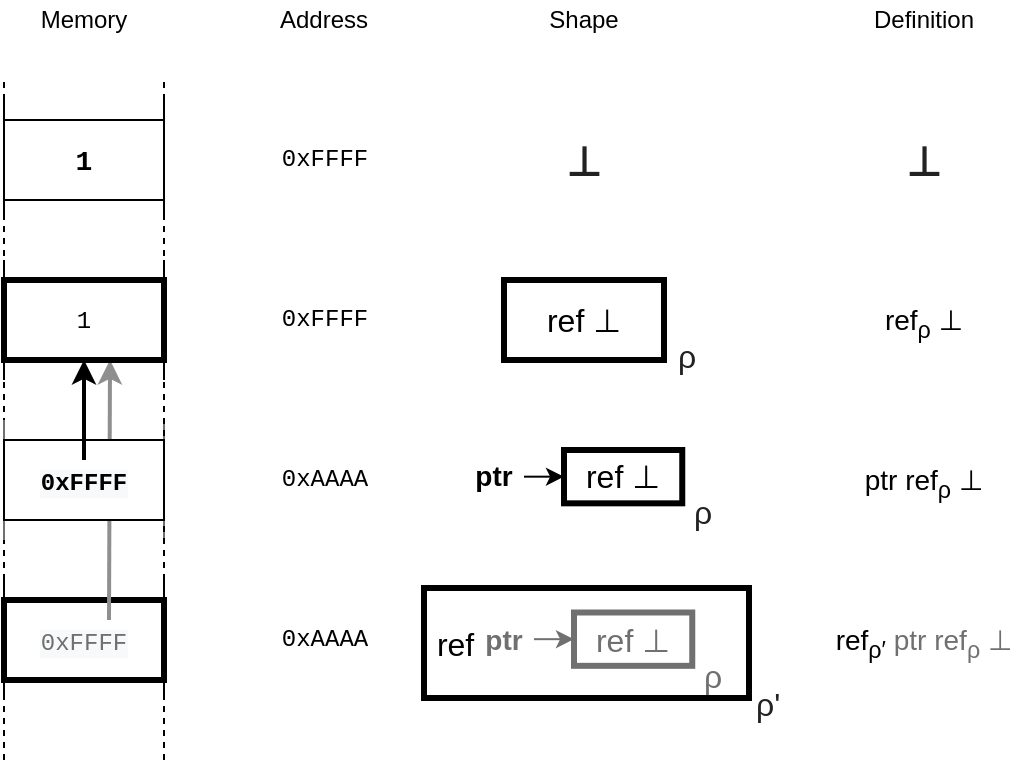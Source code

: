 <mxfile version="12.9.9" type="device"><diagram id="u0ULSSmRiHIU9rgfylCG" name="Page-1"><mxGraphModel dx="946" dy="642" grid="1" gridSize="10" guides="1" tooltips="1" connect="1" arrows="1" fold="1" page="1" pageScale="1" pageWidth="827" pageHeight="1169" math="0" shadow="0"><root><mxCell id="0"/><mxCell id="1" parent="0"/><mxCell id="lljpbg2rsuewka5alX7i-63" value="&lt;div&gt;&amp;nbsp;ref&lt;br&gt;&lt;/div&gt;" style="text;whiteSpace=wrap;html=1;verticalAlign=middle;align=left;fontStyle=0;fontSize=16;strokeColor=#000000;strokeWidth=3;" parent="1" vertex="1"><mxGeometry x="250" y="314" width="162.5" height="55" as="geometry"/></mxCell><mxCell id="lljpbg2rsuewka5alX7i-6" value="Memory" style="text;html=1;strokeColor=none;fillColor=none;align=center;verticalAlign=middle;whiteSpace=wrap;rounded=0;" parent="1" vertex="1"><mxGeometry x="40" y="20" width="80" height="20" as="geometry"/></mxCell><mxCell id="lljpbg2rsuewka5alX7i-7" value="Address" style="text;html=1;strokeColor=none;fillColor=none;align=center;verticalAlign=middle;whiteSpace=wrap;rounded=0;" parent="1" vertex="1"><mxGeometry x="160" y="20" width="80" height="20" as="geometry"/></mxCell><mxCell id="lljpbg2rsuewka5alX7i-8" value="0xFFFF" style="text;html=1;align=center;verticalAlign=middle;resizable=0;points=[];autosize=1;fontFamily=Courier New;fontStyle=0" parent="1" vertex="1"><mxGeometry x="170" y="90" width="60" height="20" as="geometry"/></mxCell><mxCell id="lljpbg2rsuewka5alX7i-9" value="Shape" style="text;html=1;strokeColor=none;fillColor=none;align=center;verticalAlign=middle;whiteSpace=wrap;rounded=0;" parent="1" vertex="1"><mxGeometry x="290" y="20" width="80" height="20" as="geometry"/></mxCell><mxCell id="lljpbg2rsuewka5alX7i-11" value="&lt;div style=&quot;font-size: 20px;&quot;&gt;&lt;span style=&quot;color: rgb(34, 34, 34); font-family: arial, sans-serif; text-align: left; background-color: rgb(255, 255, 255); font-size: 20px;&quot;&gt;⊥&lt;/span&gt;&lt;br style=&quot;font-size: 20px;&quot;&gt;&lt;/div&gt;" style="text;whiteSpace=wrap;html=1;verticalAlign=middle;align=center;fontStyle=1;fontSize=20;" parent="1" vertex="1"><mxGeometry x="310" y="85" width="40" height="30" as="geometry"/></mxCell><mxCell id="lljpbg2rsuewka5alX7i-17" value="" style="endArrow=none;dashed=1;html=1;fontSize=16;" parent="1" edge="1"><mxGeometry width="50" height="50" relative="1" as="geometry"><mxPoint x="40" y="400" as="sourcePoint"/><mxPoint x="40" y="60" as="targetPoint"/></mxGeometry></mxCell><mxCell id="lljpbg2rsuewka5alX7i-20" value="0xFFFF" style="text;html=1;align=center;verticalAlign=middle;resizable=0;points=[];autosize=1;fontFamily=Courier New;fontStyle=0" parent="1" vertex="1"><mxGeometry x="170" y="170" width="60" height="20" as="geometry"/></mxCell><mxCell id="lljpbg2rsuewka5alX7i-21" value="&lt;div&gt;ref ⊥&lt;br&gt;&lt;/div&gt;" style="text;whiteSpace=wrap;html=1;verticalAlign=middle;align=center;fontStyle=0;fontSize=16;strokeColor=#000000;strokeWidth=3;" parent="1" vertex="1"><mxGeometry x="290" y="160" width="80" height="40" as="geometry"/></mxCell><mxCell id="lljpbg2rsuewka5alX7i-22" value="&lt;div&gt;&lt;span style=&quot;caret-color: rgb(34, 34, 34); color: rgb(34, 34, 34); font-family: arial, sans-serif; font-size: 16px; font-style: normal; font-variant-caps: normal; font-weight: normal; letter-spacing: normal; text-align: left; text-indent: 0px; text-transform: none; word-spacing: 0px; text-size-adjust: auto; -webkit-text-stroke-width: 0px; background-color: rgb(255, 255, 255); text-decoration: none; float: none; display: inline !important;&quot;&gt;ρ&lt;/span&gt;&lt;/div&gt;" style="text;whiteSpace=wrap;html=1;fontSize=20;fontFamily=Courier New;" parent="1" vertex="1"><mxGeometry x="375" y="180" width="30" height="40" as="geometry"/></mxCell><mxCell id="lljpbg2rsuewka5alX7i-2" value="&lt;font face=&quot;Courier New&quot; style=&quot;font-size: 14px;&quot;&gt;1&lt;/font&gt;" style="rounded=0;whiteSpace=wrap;html=1;fontStyle=1;fontSize=14;" parent="1" vertex="1"><mxGeometry x="40" y="80" width="80" height="40" as="geometry"/></mxCell><mxCell id="lljpbg2rsuewka5alX7i-3" value="" style="endArrow=none;html=1;" parent="1" edge="1"><mxGeometry width="50" height="50" relative="1" as="geometry"><mxPoint x="120" y="130" as="sourcePoint"/><mxPoint x="120" y="70" as="targetPoint"/></mxGeometry></mxCell><mxCell id="lljpbg2rsuewka5alX7i-5" value="" style="endArrow=none;html=1;" parent="1" edge="1"><mxGeometry width="50" height="50" relative="1" as="geometry"><mxPoint x="40" y="130" as="sourcePoint"/><mxPoint x="40" y="70" as="targetPoint"/></mxGeometry></mxCell><mxCell id="lljpbg2rsuewka5alX7i-25" value="" style="endArrow=none;html=1;strokeColor=#707070;" parent="1" edge="1"><mxGeometry width="50" height="50" relative="1" as="geometry"><mxPoint x="120" y="290" as="sourcePoint"/><mxPoint x="120" y="230" as="targetPoint"/></mxGeometry></mxCell><mxCell id="lljpbg2rsuewka5alX7i-26" value="" style="endArrow=none;html=1;strokeColor=#707070;" parent="1" edge="1"><mxGeometry width="50" height="50" relative="1" as="geometry"><mxPoint x="40" y="290" as="sourcePoint"/><mxPoint x="40" y="230" as="targetPoint"/></mxGeometry></mxCell><mxCell id="lljpbg2rsuewka5alX7i-29" value="&lt;div style=&quot;font-size: 20px;&quot;&gt;&lt;span style=&quot;color: rgb(34, 34, 34); font-family: arial, sans-serif; text-align: left; background-color: rgb(255, 255, 255); font-size: 20px;&quot;&gt;⊥&lt;/span&gt;&lt;br style=&quot;font-size: 20px;&quot;&gt;&lt;/div&gt;" style="text;whiteSpace=wrap;html=1;verticalAlign=middle;align=center;fontStyle=1;fontSize=20;" parent="1" vertex="1"><mxGeometry x="480" y="85" width="40" height="30" as="geometry"/></mxCell><mxCell id="lljpbg2rsuewka5alX7i-30" value="ptr ref&lt;sub&gt;ρ&lt;/sub&gt; ⊥" style="text;whiteSpace=wrap;html=1;fontSize=14;fontFamily=Helvetica;align=center;" parent="1" vertex="1"><mxGeometry x="465" y="245" width="70" height="30" as="geometry"/></mxCell><mxCell id="lljpbg2rsuewka5alX7i-32" value="ref&lt;sub&gt;ρ&lt;/sub&gt; ⊥" style="text;whiteSpace=wrap;html=1;fontSize=14;fontFamily=Helvetica;align=center;" parent="1" vertex="1"><mxGeometry x="470" y="165" width="60" height="30" as="geometry"/></mxCell><mxCell id="lljpbg2rsuewka5alX7i-34" value="0xAAAA" style="text;html=1;align=center;verticalAlign=middle;resizable=0;points=[];autosize=1;fontFamily=Courier New;fontStyle=0" parent="1" vertex="1"><mxGeometry x="170" y="250" width="60" height="20" as="geometry"/></mxCell><mxCell id="lljpbg2rsuewka5alX7i-39" value="" style="group;fontColor=#707070;fillColor=#ffffff;" parent="1" vertex="1" connectable="0"><mxGeometry x="40" y="310" width="80" height="60" as="geometry"/></mxCell><mxCell id="lljpbg2rsuewka5alX7i-35" value="" style="rounded=0;whiteSpace=wrap;html=1;fontStyle=1;strokeWidth=3;strokeColor=#000000;fontColor=#707070;" parent="lljpbg2rsuewka5alX7i-39" vertex="1"><mxGeometry y="10" width="80" height="40" as="geometry"/></mxCell><mxCell id="lljpbg2rsuewka5alX7i-36" value="" style="endArrow=none;html=1;strokeColor=#000000;" parent="lljpbg2rsuewka5alX7i-39" edge="1"><mxGeometry width="50" height="50" relative="1" as="geometry"><mxPoint x="80" y="60" as="sourcePoint"/><mxPoint x="80" as="targetPoint"/></mxGeometry></mxCell><mxCell id="lljpbg2rsuewka5alX7i-37" value="" style="endArrow=none;html=1;strokeColor=#000000;" parent="lljpbg2rsuewka5alX7i-39" edge="1"><mxGeometry width="50" height="50" relative="1" as="geometry"><mxPoint y="60" as="sourcePoint"/><mxPoint as="targetPoint"/></mxGeometry></mxCell><mxCell id="lljpbg2rsuewka5alX7i-67" value="&lt;div&gt;&lt;span style=&quot;font-family: &amp;quot;courier new&amp;quot;; font-size: 12px; font-style: normal; font-weight: 400; letter-spacing: normal; text-align: center; text-indent: 0px; text-transform: none; word-spacing: 0px; background-color: rgb(248, 249, 250); float: none; display: inline;&quot;&gt;0xFFFF&lt;/span&gt;&lt;/div&gt;" style="text;html=1;strokeColor=none;fillColor=none;align=center;verticalAlign=middle;whiteSpace=wrap;rounded=0;fontFamily=Helvetica;fontSize=14;fontColor=#707070;" parent="lljpbg2rsuewka5alX7i-39" vertex="1"><mxGeometry x="15" y="20" width="50" height="20" as="geometry"/></mxCell><mxCell id="lljpbg2rsuewka5alX7i-41" value="ref&lt;sub&gt;ρ′&lt;/sub&gt; &lt;font color=&quot;#707070&quot;&gt;ptr ref&lt;sub&gt;ρ&lt;/sub&gt; ⊥&lt;/font&gt;" style="text;whiteSpace=wrap;html=1;fontSize=14;fontFamily=Helvetica;align=center;" parent="1" vertex="1"><mxGeometry x="450" y="325" width="100" height="30" as="geometry"/></mxCell><mxCell id="lljpbg2rsuewka5alX7i-44" value="" style="group" parent="1" vertex="1" connectable="0"><mxGeometry x="320" y="245" width="85" height="40" as="geometry"/></mxCell><mxCell id="lljpbg2rsuewka5alX7i-42" value="&lt;div&gt;ref ⊥&lt;br&gt;&lt;/div&gt;" style="text;whiteSpace=wrap;html=1;verticalAlign=middle;align=center;fontStyle=0;fontSize=16;strokeColor=#000000;strokeWidth=3;" parent="lljpbg2rsuewka5alX7i-44" vertex="1"><mxGeometry width="59.13" height="26.667" as="geometry"/></mxCell><mxCell id="lljpbg2rsuewka5alX7i-43" value="&lt;div&gt;&lt;span style=&quot;caret-color: rgb(34, 34, 34); color: rgb(34, 34, 34); font-family: arial, sans-serif; font-size: 16px; font-style: normal; font-variant-caps: normal; font-weight: normal; letter-spacing: normal; text-align: left; text-indent: 0px; text-transform: none; word-spacing: 0px; text-size-adjust: auto; -webkit-text-stroke-width: 0px; background-color: rgb(255, 255, 255); text-decoration: none; float: none; display: inline !important;&quot;&gt;ρ&lt;/span&gt;&lt;/div&gt;" style="text;whiteSpace=wrap;html=1;fontSize=20;fontFamily=Courier New;" parent="lljpbg2rsuewka5alX7i-44" vertex="1"><mxGeometry x="62.826" y="13.333" width="22.174" height="26.667" as="geometry"/></mxCell><mxCell id="lljpbg2rsuewka5alX7i-49" style="orthogonalLoop=1;jettySize=auto;html=1;exitX=1;exitY=0.5;exitDx=0;exitDy=0;entryX=0;entryY=0.5;entryDx=0;entryDy=0;strokeColor=#000000;strokeWidth=1;fontFamily=Helvetica;fontSize=14;" parent="1" source="lljpbg2rsuewka5alX7i-46" target="lljpbg2rsuewka5alX7i-42" edge="1"><mxGeometry relative="1" as="geometry"/></mxCell><mxCell id="lljpbg2rsuewka5alX7i-46" value="&lt;span&gt;ptr&lt;/span&gt;" style="text;html=1;strokeColor=none;fillColor=none;align=center;verticalAlign=middle;whiteSpace=wrap;rounded=0;fontFamily=Helvetica;fontSize=14;fontStyle=1" parent="1" vertex="1"><mxGeometry x="270" y="243.75" width="30" height="29.17" as="geometry"/></mxCell><mxCell id="lljpbg2rsuewka5alX7i-65" value="0xAAAA" style="text;html=1;align=center;verticalAlign=middle;resizable=0;points=[];autosize=1;fontFamily=Courier New;fontStyle=0" parent="1" vertex="1"><mxGeometry x="170" y="330" width="60" height="20" as="geometry"/></mxCell><mxCell id="lljpbg2rsuewka5alX7i-68" style="edgeStyle=none;orthogonalLoop=1;jettySize=auto;html=1;exitX=0.75;exitY=0;exitDx=0;exitDy=0;strokeColor=#8F8F8F;strokeWidth=2;fontFamily=Helvetica;fontSize=14;fontColor=#707070;rounded=0;" parent="1" source="lljpbg2rsuewka5alX7i-67" edge="1"><mxGeometry relative="1" as="geometry"><mxPoint x="93" y="200" as="targetPoint"/><Array as="points"/><mxPoint x="105" y="340" as="sourcePoint"/></mxGeometry></mxCell><mxCell id="lljpbg2rsuewka5alX7i-69" value="Definition" style="text;html=1;strokeColor=none;fillColor=none;align=center;verticalAlign=middle;whiteSpace=wrap;rounded=0;" parent="1" vertex="1"><mxGeometry x="460" y="20" width="80" height="20" as="geometry"/></mxCell><mxCell id="lljpbg2rsuewka5alX7i-62" value="" style="group;fontColor=#707070;strokeColor=none;" parent="1" vertex="1" connectable="0"><mxGeometry x="275" y="325" width="161.67" height="55.84" as="geometry"/></mxCell><mxCell id="lljpbg2rsuewka5alX7i-57" value="" style="group;fontColor=#707070;" parent="lljpbg2rsuewka5alX7i-62" vertex="1" connectable="0"><mxGeometry x="50" y="1.25" width="85" height="40" as="geometry"/></mxCell><mxCell id="lljpbg2rsuewka5alX7i-58" value="&lt;div&gt;ref ⊥&lt;br&gt;&lt;/div&gt;" style="text;whiteSpace=wrap;html=1;verticalAlign=middle;align=center;fontStyle=0;fontSize=16;strokeColor=#707070;strokeWidth=3;fontColor=#707070;" parent="lljpbg2rsuewka5alX7i-57" vertex="1"><mxGeometry width="59.13" height="26.667" as="geometry"/></mxCell><mxCell id="lljpbg2rsuewka5alX7i-59" value="&lt;div&gt;&lt;span style=&quot;caret-color: rgb(34, 34, 34); font-family: arial, sans-serif; font-size: 16px; font-style: normal; font-variant-caps: normal; font-weight: normal; letter-spacing: normal; text-align: left; text-indent: 0px; text-transform: none; word-spacing: 0px; text-size-adjust: auto; -webkit-text-stroke-width: 0px; text-decoration: none; float: none; display: inline !important;&quot;&gt;ρ&lt;/span&gt;&lt;/div&gt;" style="text;whiteSpace=wrap;html=1;fontSize=20;fontFamily=Courier New;labelBackgroundColor=none;fontColor=#707070;" parent="lljpbg2rsuewka5alX7i-57" vertex="1"><mxGeometry x="62.826" y="13.333" width="22.174" height="26.667" as="geometry"/></mxCell><mxCell id="lljpbg2rsuewka5alX7i-60" style="orthogonalLoop=1;jettySize=auto;html=1;exitX=1;exitY=0.5;exitDx=0;exitDy=0;entryX=0;entryY=0.5;entryDx=0;entryDy=0;strokeColor=#707070;strokeWidth=1;fontFamily=Helvetica;fontSize=14;" parent="lljpbg2rsuewka5alX7i-62" source="lljpbg2rsuewka5alX7i-61" target="lljpbg2rsuewka5alX7i-58" edge="1"><mxGeometry relative="1" as="geometry"/></mxCell><mxCell id="lljpbg2rsuewka5alX7i-61" value="&lt;span&gt;ptr&lt;/span&gt;" style="text;html=1;strokeColor=none;fillColor=none;align=center;verticalAlign=middle;whiteSpace=wrap;rounded=0;fontFamily=Helvetica;fontSize=14;fontStyle=1;fontColor=#707070;" parent="lljpbg2rsuewka5alX7i-62" vertex="1"><mxGeometry width="30" height="29.17" as="geometry"/></mxCell><mxCell id="lljpbg2rsuewka5alX7i-64" value="&lt;div&gt;&lt;span style=&quot;color: rgb(34 , 34 , 34) ; font-family: &amp;#34;arial&amp;#34; , sans-serif ; font-size: 16px ; font-style: normal ; font-weight: normal ; letter-spacing: normal ; text-align: left ; text-indent: 0px ; text-transform: none ; word-spacing: 0px ; background-color: rgb(255 , 255 , 255) ; text-decoration: none ; float: none ; display: inline&quot;&gt;ρ'&lt;/span&gt;&lt;/div&gt;" style="text;whiteSpace=wrap;html=1;fontSize=20;fontFamily=Courier New;" parent="lljpbg2rsuewka5alX7i-62" vertex="1"><mxGeometry x="139.496" y="29.173" width="22.174" height="26.667" as="geometry"/></mxCell><mxCell id="lljpbg2rsuewka5alX7i-18" value="" style="endArrow=none;dashed=1;html=1;fontSize=16;" parent="1" edge="1"><mxGeometry width="50" height="50" relative="1" as="geometry"><mxPoint x="120" y="400" as="sourcePoint"/><mxPoint x="120" y="60" as="targetPoint"/></mxGeometry></mxCell><mxCell id="lljpbg2rsuewka5alX7i-24" value="" style="rounded=0;whiteSpace=wrap;html=1;fontStyle=1;strokeWidth=1;strokeColor=#000000;" parent="1" vertex="1"><mxGeometry x="40" y="240" width="80" height="40" as="geometry"/></mxCell><mxCell id="lljpbg2rsuewka5alX7i-40" value="&lt;div&gt;&lt;span style=&quot;font-family: &amp;#34;courier new&amp;#34; ; font-size: 12px ; font-style: normal ; letter-spacing: normal ; text-align: center ; text-indent: 0px ; text-transform: none ; word-spacing: 0px ; background-color: rgb(248 , 249 , 250) ; float: none ; display: inline&quot;&gt;&lt;b&gt;&lt;font color=&quot;#000000&quot;&gt;0xFFFF&lt;/font&gt;&lt;/b&gt;&lt;/span&gt;&lt;/div&gt;" style="text;html=1;strokeColor=none;fillColor=none;align=center;verticalAlign=middle;whiteSpace=wrap;rounded=0;fontFamily=Helvetica;fontSize=14;fontColor=#707070;" parent="1" vertex="1"><mxGeometry x="55" y="250" width="50" height="20" as="geometry"/></mxCell><mxCell id="lljpbg2rsuewka5alX7i-28" value="" style="endArrow=classic;html=1;fontFamily=Courier New;fontSize=20;curved=1;exitX=0.5;exitY=0;exitDx=0;exitDy=0;strokeWidth=2;entryX=0.5;entryY=1;entryDx=0;entryDy=0;" parent="1" source="lljpbg2rsuewka5alX7i-40" target="lljpbg2rsuewka5alX7i-14" edge="1"><mxGeometry width="50" height="50" relative="1" as="geometry"><mxPoint x="40" y="260" as="sourcePoint"/><mxPoint x="80" y="230" as="targetPoint"/><Array as="points"><mxPoint x="80" y="240"/><mxPoint x="80" y="220"/></Array></mxGeometry></mxCell><mxCell id="lljpbg2rsuewka5alX7i-13" value="" style="group;fontStyle=1;strokeWidth=3;strokeColor=none;" parent="1" vertex="1" connectable="0"><mxGeometry x="40" y="150" width="80" height="60" as="geometry"/></mxCell><mxCell id="lljpbg2rsuewka5alX7i-14" value="&lt;span style=&quot;font-weight: normal&quot;&gt;&lt;font face=&quot;Courier New&quot;&gt;1&lt;/font&gt;&lt;/span&gt;" style="rounded=0;whiteSpace=wrap;html=1;fontStyle=1;strokeWidth=3;" parent="lljpbg2rsuewka5alX7i-13" vertex="1"><mxGeometry y="10" width="80" height="40" as="geometry"/></mxCell><mxCell id="lljpbg2rsuewka5alX7i-15" value="" style="endArrow=none;html=1;" parent="lljpbg2rsuewka5alX7i-13" edge="1"><mxGeometry width="50" height="50" relative="1" as="geometry"><mxPoint x="80" y="60" as="sourcePoint"/><mxPoint x="80" as="targetPoint"/></mxGeometry></mxCell><mxCell id="lljpbg2rsuewka5alX7i-16" value="" style="endArrow=none;html=1;" parent="lljpbg2rsuewka5alX7i-13" edge="1"><mxGeometry width="50" height="50" relative="1" as="geometry"><mxPoint y="60" as="sourcePoint"/><mxPoint as="targetPoint"/></mxGeometry></mxCell></root></mxGraphModel></diagram></mxfile>